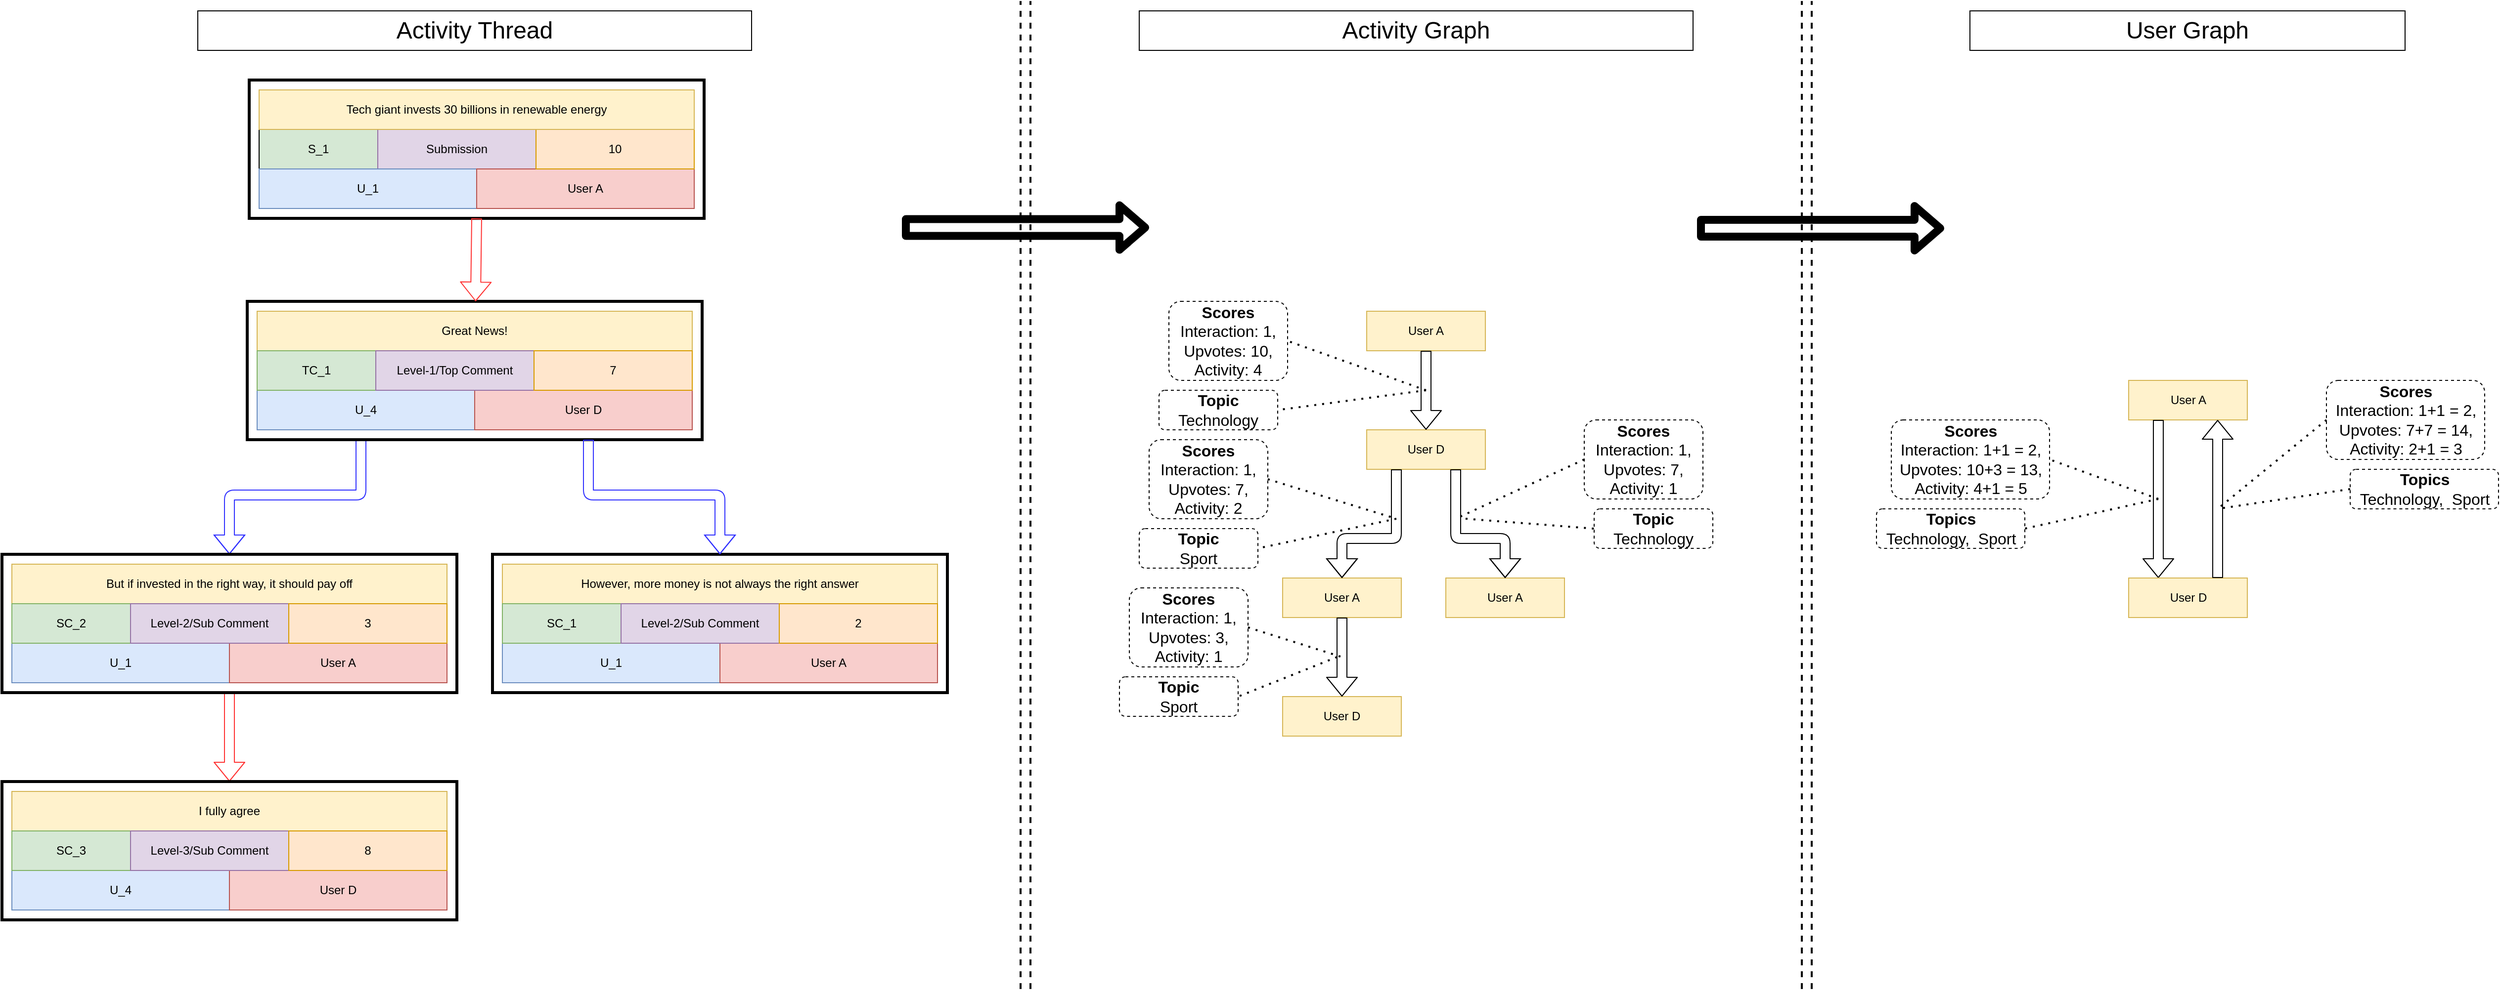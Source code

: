 <mxfile version="14.7.7" type="device"><diagram id="9l3Z3aAN3kbep0ERI9sr" name="Page-1"><mxGraphModel dx="4498" dy="2997" grid="1" gridSize="10" guides="1" tooltips="1" connect="1" arrows="1" fold="1" page="1" pageScale="1" pageWidth="827" pageHeight="1169" math="0" shadow="0"><root><mxCell id="0"/><mxCell id="1" parent="0"/><mxCell id="70kOcp-wd7_in5km3N6--30" value="" style="endArrow=none;dashed=1;html=1;strokeWidth=2;" parent="1" edge="1"><mxGeometry width="50" height="50" relative="1" as="geometry"><mxPoint x="-520" y="1000" as="sourcePoint"/><mxPoint x="-520" as="targetPoint"/></mxGeometry></mxCell><mxCell id="70kOcp-wd7_in5km3N6--31" value="" style="endArrow=none;dashed=1;html=1;strokeWidth=2;" parent="1" edge="1"><mxGeometry width="50" height="50" relative="1" as="geometry"><mxPoint x="-510" y="1000" as="sourcePoint"/><mxPoint x="-510" as="targetPoint"/></mxGeometry></mxCell><mxCell id="70kOcp-wd7_in5km3N6--44" value="" style="shape=flexArrow;endArrow=classic;html=1;strokeWidth=8;" parent="1" edge="1"><mxGeometry width="50" height="50" relative="1" as="geometry"><mxPoint x="-640" y="229.29" as="sourcePoint"/><mxPoint x="-390" y="229.29" as="targetPoint"/></mxGeometry></mxCell><mxCell id="70kOcp-wd7_in5km3N6--67" value="" style="endArrow=none;dashed=1;html=1;strokeWidth=2;" parent="1" edge="1"><mxGeometry width="50" height="50" relative="1" as="geometry"><mxPoint x="270" y="1000" as="sourcePoint"/><mxPoint x="270" as="targetPoint"/></mxGeometry></mxCell><mxCell id="70kOcp-wd7_in5km3N6--68" value="" style="endArrow=none;dashed=1;html=1;strokeWidth=2;" parent="1" edge="1"><mxGeometry width="50" height="50" relative="1" as="geometry"><mxPoint x="280" y="1000" as="sourcePoint"/><mxPoint x="280" as="targetPoint"/></mxGeometry></mxCell><mxCell id="70kOcp-wd7_in5km3N6--69" value="" style="shape=flexArrow;endArrow=classic;html=1;strokeWidth=8;" parent="1" edge="1"><mxGeometry width="50" height="50" relative="1" as="geometry"><mxPoint x="164" y="230" as="sourcePoint"/><mxPoint x="414" y="230" as="targetPoint"/></mxGeometry></mxCell><mxCell id="70kOcp-wd7_in5km3N6--87" value="S_1" style="rounded=0;whiteSpace=wrap;html=1;fillColor=#d5e8d4;labelBorderColor=none;" parent="1" vertex="1"><mxGeometry x="-1290" y="130" width="120" height="40" as="geometry"/></mxCell><mxCell id="70kOcp-wd7_in5km3N6--88" value="Submission" style="rounded=0;whiteSpace=wrap;html=1;strokeColor=#9673a6;fillColor=#e1d5e7;labelBorderColor=none;" parent="1" vertex="1"><mxGeometry x="-1170" y="130" width="160" height="40" as="geometry"/></mxCell><mxCell id="70kOcp-wd7_in5km3N6--89" value="U_1" style="rounded=0;whiteSpace=wrap;html=1;strokeColor=#6c8ebf;fillColor=#dae8fc;labelBorderColor=none;" parent="1" vertex="1"><mxGeometry x="-1290" y="170" width="220" height="40" as="geometry"/></mxCell><mxCell id="70kOcp-wd7_in5km3N6--90" value="User A" style="rounded=0;whiteSpace=wrap;html=1;strokeColor=#b85450;fillColor=#f8cecc;labelBorderColor=none;" parent="1" vertex="1"><mxGeometry x="-1070" y="170" width="220" height="40" as="geometry"/></mxCell><mxCell id="70kOcp-wd7_in5km3N6--91" value="Great News!" style="rounded=0;whiteSpace=wrap;html=1;fillColor=#fff2cc;strokeColor=#d6b656;" parent="1" vertex="1"><mxGeometry x="-1292" y="314" width="440" height="40" as="geometry"/></mxCell><mxCell id="70kOcp-wd7_in5km3N6--92" value="U_4" style="rounded=0;whiteSpace=wrap;html=1;strokeColor=#6c8ebf;fillColor=#dae8fc;" parent="1" vertex="1"><mxGeometry x="-1292" y="394" width="220" height="40" as="geometry"/></mxCell><mxCell id="70kOcp-wd7_in5km3N6--93" value="User D" style="rounded=0;whiteSpace=wrap;html=1;strokeColor=#b85450;fillColor=#f8cecc;" parent="1" vertex="1"><mxGeometry x="-1072" y="394" width="220" height="40" as="geometry"/></mxCell><mxCell id="70kOcp-wd7_in5km3N6--94" value="However, more money is not always the right answer" style="rounded=0;whiteSpace=wrap;html=1;fillColor=#fff2cc;strokeColor=#d6b656;" parent="1" vertex="1"><mxGeometry x="-1044" y="570" width="440" height="40" as="geometry"/></mxCell><mxCell id="70kOcp-wd7_in5km3N6--95" value="U_1" style="rounded=0;whiteSpace=wrap;html=1;strokeColor=#6c8ebf;fillColor=#dae8fc;" parent="1" vertex="1"><mxGeometry x="-1044" y="650" width="220" height="40" as="geometry"/></mxCell><mxCell id="70kOcp-wd7_in5km3N6--96" value="User A" style="rounded=0;whiteSpace=wrap;html=1;strokeColor=#b85450;fillColor=#f8cecc;" parent="1" vertex="1"><mxGeometry x="-824" y="650" width="220" height="40" as="geometry"/></mxCell><mxCell id="70kOcp-wd7_in5km3N6--97" value="But if invested in the right way, it should pay off" style="rounded=0;whiteSpace=wrap;html=1;fillColor=#fff2cc;strokeColor=#d6b656;" parent="1" vertex="1"><mxGeometry x="-1540" y="570" width="440" height="40" as="geometry"/></mxCell><mxCell id="70kOcp-wd7_in5km3N6--98" value="U_1" style="rounded=0;whiteSpace=wrap;html=1;strokeColor=#6c8ebf;fillColor=#dae8fc;" parent="1" vertex="1"><mxGeometry x="-1540" y="650" width="220" height="40" as="geometry"/></mxCell><mxCell id="70kOcp-wd7_in5km3N6--99" value="User A" style="rounded=0;whiteSpace=wrap;html=1;strokeColor=#b85450;fillColor=#f8cecc;" parent="1" vertex="1"><mxGeometry x="-1320" y="650" width="220" height="40" as="geometry"/></mxCell><mxCell id="70kOcp-wd7_in5km3N6--100" value="I fully agree" style="rounded=0;whiteSpace=wrap;html=1;fillColor=#fff2cc;strokeColor=#d6b656;" parent="1" vertex="1"><mxGeometry x="-1540" y="800" width="440" height="40" as="geometry"/></mxCell><mxCell id="70kOcp-wd7_in5km3N6--101" value="U_4" style="rounded=0;whiteSpace=wrap;html=1;strokeColor=#6c8ebf;fillColor=#dae8fc;" parent="1" vertex="1"><mxGeometry x="-1540" y="880" width="220" height="40" as="geometry"/></mxCell><mxCell id="70kOcp-wd7_in5km3N6--102" value="User D" style="rounded=0;whiteSpace=wrap;html=1;strokeColor=#b85450;fillColor=#f8cecc;" parent="1" vertex="1"><mxGeometry x="-1320" y="880" width="220" height="40" as="geometry"/></mxCell><mxCell id="70kOcp-wd7_in5km3N6--103" value="10" style="rounded=0;whiteSpace=wrap;html=1;strokeColor=#d79b00;fillColor=#ffe6cc;labelBorderColor=none;" parent="1" vertex="1"><mxGeometry x="-1010" y="130" width="160" height="40" as="geometry"/></mxCell><mxCell id="70kOcp-wd7_in5km3N6--104" value="SC_1" style="rounded=0;whiteSpace=wrap;html=1;strokeColor=#82b366;fillColor=#d5e8d4;" parent="1" vertex="1"><mxGeometry x="-1044" y="610" width="120" height="40" as="geometry"/></mxCell><mxCell id="70kOcp-wd7_in5km3N6--105" value="Level-2/Sub Comment" style="rounded=0;whiteSpace=wrap;html=1;strokeColor=#9673a6;fillColor=#e1d5e7;" parent="1" vertex="1"><mxGeometry x="-924" y="610" width="160" height="40" as="geometry"/></mxCell><mxCell id="70kOcp-wd7_in5km3N6--106" value="2" style="rounded=0;whiteSpace=wrap;html=1;strokeColor=#d79b00;fillColor=#ffe6cc;" parent="1" vertex="1"><mxGeometry x="-764" y="610" width="160" height="40" as="geometry"/></mxCell><mxCell id="70kOcp-wd7_in5km3N6--107" value="SC_2" style="rounded=0;whiteSpace=wrap;html=1;strokeColor=#82b366;fillColor=#d5e8d4;" parent="1" vertex="1"><mxGeometry x="-1540" y="610" width="120" height="40" as="geometry"/></mxCell><mxCell id="70kOcp-wd7_in5km3N6--108" value="Level-2/Sub Comment" style="rounded=0;whiteSpace=wrap;html=1;strokeColor=#9673a6;fillColor=#e1d5e7;" parent="1" vertex="1"><mxGeometry x="-1420" y="610" width="160" height="40" as="geometry"/></mxCell><mxCell id="70kOcp-wd7_in5km3N6--109" value="3" style="rounded=0;whiteSpace=wrap;html=1;strokeColor=#d79b00;fillColor=#ffe6cc;" parent="1" vertex="1"><mxGeometry x="-1260" y="610" width="160" height="40" as="geometry"/></mxCell><mxCell id="70kOcp-wd7_in5km3N6--110" value="TC_1" style="rounded=0;whiteSpace=wrap;html=1;strokeColor=#82b366;fillColor=#d5e8d4;" parent="1" vertex="1"><mxGeometry x="-1292" y="354" width="120" height="40" as="geometry"/></mxCell><mxCell id="70kOcp-wd7_in5km3N6--111" value="Level-1/Top Comment" style="rounded=0;whiteSpace=wrap;html=1;strokeColor=#9673a6;fillColor=#e1d5e7;" parent="1" vertex="1"><mxGeometry x="-1172" y="354" width="160" height="40" as="geometry"/></mxCell><mxCell id="70kOcp-wd7_in5km3N6--112" value="7" style="rounded=0;whiteSpace=wrap;html=1;strokeColor=#d79b00;fillColor=#ffe6cc;" parent="1" vertex="1"><mxGeometry x="-1012" y="354" width="160" height="40" as="geometry"/></mxCell><mxCell id="70kOcp-wd7_in5km3N6--113" value="SC_3" style="rounded=0;whiteSpace=wrap;html=1;strokeColor=#82b366;fillColor=#d5e8d4;" parent="1" vertex="1"><mxGeometry x="-1540" y="840" width="120" height="40" as="geometry"/></mxCell><mxCell id="70kOcp-wd7_in5km3N6--114" value="&lt;span&gt;Level-3/Sub Comment&lt;/span&gt;" style="rounded=0;whiteSpace=wrap;html=1;strokeColor=#9673a6;fillColor=#e1d5e7;" parent="1" vertex="1"><mxGeometry x="-1420" y="840" width="160" height="40" as="geometry"/></mxCell><mxCell id="70kOcp-wd7_in5km3N6--115" value="8" style="rounded=0;whiteSpace=wrap;html=1;strokeColor=#d79b00;fillColor=#ffe6cc;" parent="1" vertex="1"><mxGeometry x="-1260" y="840" width="160" height="40" as="geometry"/></mxCell><mxCell id="70kOcp-wd7_in5km3N6--116" value="&lt;font style=&quot;font-size: 24px&quot;&gt;Activity Thread&lt;/font&gt;" style="text;html=1;fillColor=none;align=center;verticalAlign=middle;whiteSpace=wrap;rounded=0;strokeColor=#000000;" parent="1" vertex="1"><mxGeometry x="-1352" y="10" width="560" height="40" as="geometry"/></mxCell><mxCell id="70kOcp-wd7_in5km3N6--117" value="" style="shape=flexArrow;endArrow=classic;html=1;exitX=0.5;exitY=1;exitDx=0;exitDy=0;entryX=0.5;entryY=0;entryDx=0;entryDy=0;strokeColor=#FF3333;" parent="1" source="70kOcp-wd7_in5km3N6--122" target="70kOcp-wd7_in5km3N6--123" edge="1"><mxGeometry width="50" height="50" relative="1" as="geometry"><mxPoint x="-1300" y="740" as="sourcePoint"/><mxPoint x="-1260" y="760" as="targetPoint"/></mxGeometry></mxCell><mxCell id="70kOcp-wd7_in5km3N6--118" value="" style="shape=flexArrow;endArrow=classic;html=1;entryX=0.5;entryY=0;entryDx=0;entryDy=0;exitX=0.25;exitY=1;exitDx=0;exitDy=0;strokeColor=#3333FF;" parent="1" source="70kOcp-wd7_in5km3N6--121" target="70kOcp-wd7_in5km3N6--122" edge="1"><mxGeometry width="50" height="50" relative="1" as="geometry"><mxPoint x="-1130" y="460" as="sourcePoint"/><mxPoint x="-1200" y="470" as="targetPoint"/><Array as="points"><mxPoint x="-1187" y="500"/><mxPoint x="-1320" y="500"/></Array></mxGeometry></mxCell><mxCell id="70kOcp-wd7_in5km3N6--119" value="" style="text;html=1;fillColor=none;align=center;verticalAlign=bottom;rounded=0;sketch=0;fontColor=#143642;strokeWidth=3;textDirection=ltr;labelPosition=center;verticalLabelPosition=top;whiteSpace=wrap;strokeColor=#000000;" parent="1" vertex="1"><mxGeometry x="-1300" y="80" width="460" height="140" as="geometry"/></mxCell><mxCell id="70kOcp-wd7_in5km3N6--120" value="" style="text;html=1;fillColor=none;align=center;verticalAlign=bottom;whiteSpace=wrap;rounded=0;sketch=0;fontColor=#143642;strokeColor=#000000;strokeWidth=3;textDirection=ltr;labelPosition=center;verticalLabelPosition=top;" parent="1" vertex="1"><mxGeometry x="-1054" y="560" width="460" height="140" as="geometry"/></mxCell><mxCell id="70kOcp-wd7_in5km3N6--121" value="" style="text;html=1;fillColor=none;align=center;verticalAlign=bottom;whiteSpace=wrap;rounded=0;sketch=0;fontColor=#143642;strokeColor=#000000;strokeWidth=3;textDirection=ltr;labelPosition=center;verticalLabelPosition=top;" parent="1" vertex="1"><mxGeometry x="-1302" y="304" width="460" height="140" as="geometry"/></mxCell><mxCell id="70kOcp-wd7_in5km3N6--122" value="" style="text;html=1;fillColor=none;align=center;verticalAlign=bottom;whiteSpace=wrap;rounded=0;sketch=0;fontColor=#143642;strokeColor=#000000;strokeWidth=3;textDirection=ltr;labelPosition=center;verticalLabelPosition=top;" parent="1" vertex="1"><mxGeometry x="-1550" y="560" width="460" height="140" as="geometry"/></mxCell><mxCell id="70kOcp-wd7_in5km3N6--123" value="" style="text;html=1;fillColor=none;align=center;verticalAlign=bottom;whiteSpace=wrap;rounded=0;sketch=0;fontColor=#143642;strokeColor=#000000;strokeWidth=3;textDirection=ltr;labelPosition=center;verticalLabelPosition=top;" parent="1" vertex="1"><mxGeometry x="-1550" y="790" width="460" height="140" as="geometry"/></mxCell><mxCell id="70kOcp-wd7_in5km3N6--124" value="Tech giant invests 30 billions in renewable energy" style="rounded=0;whiteSpace=wrap;html=1;fillColor=#fff2cc;strokeColor=#d6b656;" parent="1" vertex="1"><mxGeometry x="-1290" y="90" width="440" height="40" as="geometry"/></mxCell><mxCell id="70kOcp-wd7_in5km3N6--125" value="" style="shape=flexArrow;endArrow=classic;html=1;exitX=0.5;exitY=1;exitDx=0;exitDy=0;strokeColor=#FF3333;" parent="1" source="70kOcp-wd7_in5km3N6--119" target="70kOcp-wd7_in5km3N6--121" edge="1"><mxGeometry width="50" height="50" relative="1" as="geometry"><mxPoint x="-1062" y="450.0" as="sourcePoint"/><mxPoint x="-1300" y="500.0" as="targetPoint"/></mxGeometry></mxCell><mxCell id="70kOcp-wd7_in5km3N6--126" value="" style="shape=flexArrow;endArrow=classic;html=1;exitX=0.75;exitY=1;exitDx=0;exitDy=0;entryX=0.5;entryY=0;entryDx=0;entryDy=0;strokeColor=#3333FF;" parent="1" source="70kOcp-wd7_in5km3N6--121" target="70kOcp-wd7_in5km3N6--120" edge="1"><mxGeometry width="50" height="50" relative="1" as="geometry"><mxPoint x="-1020" y="440" as="sourcePoint"/><mxPoint x="-730" y="460" as="targetPoint"/><Array as="points"><mxPoint x="-957" y="500"/><mxPoint x="-824" y="500"/></Array></mxGeometry></mxCell><mxCell id="70kOcp-wd7_in5km3N6--136" value="&lt;font style=&quot;font-size: 24px&quot;&gt;Activity Graph&lt;/font&gt;" style="text;html=1;fillColor=none;align=center;verticalAlign=middle;whiteSpace=wrap;rounded=0;strokeColor=#000000;" parent="1" vertex="1"><mxGeometry x="-400" y="10" width="560" height="40" as="geometry"/></mxCell><mxCell id="70kOcp-wd7_in5km3N6--147" value="&lt;font style=&quot;font-size: 24px&quot;&gt;User Graph&lt;/font&gt;" style="text;html=1;fillColor=none;align=center;verticalAlign=middle;whiteSpace=wrap;rounded=0;strokeColor=#000000;" parent="1" vertex="1"><mxGeometry x="440" y="10" width="440" height="40" as="geometry"/></mxCell><mxCell id="knxnZ2RMULcugwF7dXz8-1" value="User A" style="rounded=0;whiteSpace=wrap;html=1;fillColor=#fff2cc;strokeColor=#d6b656;" vertex="1" parent="1"><mxGeometry x="-170" y="314" width="120" height="40" as="geometry"/></mxCell><mxCell id="knxnZ2RMULcugwF7dXz8-2" value="User D" style="rounded=0;whiteSpace=wrap;html=1;fillColor=#fff2cc;strokeColor=#d6b656;" vertex="1" parent="1"><mxGeometry x="-170" y="434" width="120" height="40" as="geometry"/></mxCell><mxCell id="knxnZ2RMULcugwF7dXz8-3" value="User A" style="rounded=0;whiteSpace=wrap;html=1;fillColor=#fff2cc;strokeColor=#d6b656;" vertex="1" parent="1"><mxGeometry x="-90" y="584" width="120" height="40" as="geometry"/></mxCell><mxCell id="knxnZ2RMULcugwF7dXz8-4" value="User A" style="rounded=0;whiteSpace=wrap;html=1;fillColor=#fff2cc;strokeColor=#d6b656;" vertex="1" parent="1"><mxGeometry x="-255" y="584" width="120" height="40" as="geometry"/></mxCell><mxCell id="knxnZ2RMULcugwF7dXz8-5" value="User D" style="rounded=0;whiteSpace=wrap;html=1;fillColor=#fff2cc;strokeColor=#d6b656;" vertex="1" parent="1"><mxGeometry x="-255" y="704" width="120" height="40" as="geometry"/></mxCell><mxCell id="knxnZ2RMULcugwF7dXz8-6" value="" style="shape=flexArrow;endArrow=classic;html=1;exitX=0.5;exitY=1;exitDx=0;exitDy=0;entryX=0.5;entryY=0;entryDx=0;entryDy=0;" edge="1" parent="1" source="knxnZ2RMULcugwF7dXz8-1" target="knxnZ2RMULcugwF7dXz8-2"><mxGeometry width="50" height="50" relative="1" as="geometry"><mxPoint x="-110" y="364" as="sourcePoint"/><mxPoint x="-60" y="404" as="targetPoint"/></mxGeometry></mxCell><mxCell id="knxnZ2RMULcugwF7dXz8-7" value="" style="shape=flexArrow;endArrow=classic;html=1;exitX=0.25;exitY=1;exitDx=0;exitDy=0;entryX=0.5;entryY=0;entryDx=0;entryDy=0;" edge="1" parent="1" source="knxnZ2RMULcugwF7dXz8-2" target="knxnZ2RMULcugwF7dXz8-4"><mxGeometry width="50" height="50" relative="1" as="geometry"><mxPoint x="-100" y="374" as="sourcePoint"/><mxPoint x="-220" y="594" as="targetPoint"/><Array as="points"><mxPoint x="-140" y="544"/><mxPoint x="-195" y="544"/></Array></mxGeometry></mxCell><mxCell id="knxnZ2RMULcugwF7dXz8-8" value="" style="shape=flexArrow;endArrow=classic;html=1;exitX=0.75;exitY=1;exitDx=0;exitDy=0;entryX=0.5;entryY=0;entryDx=0;entryDy=0;" edge="1" parent="1" source="knxnZ2RMULcugwF7dXz8-2" target="knxnZ2RMULcugwF7dXz8-3"><mxGeometry width="50" height="50" relative="1" as="geometry"><mxPoint x="-80" y="524" as="sourcePoint"/><mxPoint x="50" y="604" as="targetPoint"/><Array as="points"><mxPoint x="-80" y="544"/><mxPoint x="-30" y="544"/></Array></mxGeometry></mxCell><mxCell id="knxnZ2RMULcugwF7dXz8-9" value="" style="shape=flexArrow;endArrow=classic;html=1;exitX=0.5;exitY=1;exitDx=0;exitDy=0;entryX=0.5;entryY=0;entryDx=0;entryDy=0;" edge="1" parent="1" source="knxnZ2RMULcugwF7dXz8-4" target="knxnZ2RMULcugwF7dXz8-5"><mxGeometry width="50" height="50" relative="1" as="geometry"><mxPoint x="-270" y="684" as="sourcePoint"/><mxPoint x="-230" y="694" as="targetPoint"/></mxGeometry></mxCell><mxCell id="knxnZ2RMULcugwF7dXz8-10" value="" style="endArrow=none;dashed=1;html=1;dashPattern=1 3;strokeWidth=2;entryX=1;entryY=0.5;entryDx=0;entryDy=0;" edge="1" parent="1" target="knxnZ2RMULcugwF7dXz8-11"><mxGeometry width="50" height="50" relative="1" as="geometry"><mxPoint x="-110" y="394" as="sourcePoint"/><mxPoint x="10" y="404" as="targetPoint"/></mxGeometry></mxCell><mxCell id="knxnZ2RMULcugwF7dXz8-11" value="&lt;b style=&quot;font-size: 16px;&quot;&gt;Scores&lt;/b&gt;&lt;br style=&quot;font-size: 16px;&quot;&gt;Interaction: 1,&lt;br style=&quot;font-size: 16px;&quot;&gt;Upvotes: 10,&lt;br style=&quot;font-size: 16px;&quot;&gt;Activity: 4" style="rounded=1;whiteSpace=wrap;html=1;dashed=1;fontSize=16;" vertex="1" parent="1"><mxGeometry x="-370" y="304" width="120" height="80" as="geometry"/></mxCell><mxCell id="knxnZ2RMULcugwF7dXz8-12" value="&lt;b style=&quot;font-size: 16px;&quot;&gt;Scores&lt;br style=&quot;font-size: 16px;&quot;&gt;&lt;/b&gt;Interaction: 1,&lt;br style=&quot;font-size: 16px;&quot;&gt;Upvotes: 7,&lt;br style=&quot;font-size: 16px;&quot;&gt;Activity: 2" style="rounded=1;whiteSpace=wrap;html=1;dashed=1;fontSize=16;" vertex="1" parent="1"><mxGeometry x="-390" y="444" width="120" height="80" as="geometry"/></mxCell><mxCell id="knxnZ2RMULcugwF7dXz8-13" value="" style="endArrow=none;dashed=1;html=1;dashPattern=1 3;strokeWidth=2;exitX=1;exitY=0.5;exitDx=0;exitDy=0;" edge="1" parent="1" source="knxnZ2RMULcugwF7dXz8-12"><mxGeometry width="50" height="50" relative="1" as="geometry"><mxPoint x="180" y="494" as="sourcePoint"/><mxPoint x="-140" y="524" as="targetPoint"/></mxGeometry></mxCell><mxCell id="knxnZ2RMULcugwF7dXz8-14" value="&lt;b style=&quot;font-size: 16px;&quot;&gt;Scores&lt;br style=&quot;font-size: 16px;&quot;&gt;&lt;/b&gt;Interaction: 1,&lt;br style=&quot;font-size: 16px;&quot;&gt;Upvotes: 3,&lt;br style=&quot;font-size: 16px;&quot;&gt;Activity: 1" style="rounded=1;whiteSpace=wrap;html=1;dashed=1;fontSize=16;" vertex="1" parent="1"><mxGeometry x="-410" y="594" width="120" height="80" as="geometry"/></mxCell><mxCell id="knxnZ2RMULcugwF7dXz8-15" value="" style="endArrow=none;dashed=1;html=1;dashPattern=1 3;strokeWidth=2;exitX=1;exitY=0.5;exitDx=0;exitDy=0;" edge="1" parent="1" source="knxnZ2RMULcugwF7dXz8-14"><mxGeometry width="50" height="50" relative="1" as="geometry"><mxPoint x="-260" y="644" as="sourcePoint"/><mxPoint x="-195" y="664" as="targetPoint"/></mxGeometry></mxCell><mxCell id="knxnZ2RMULcugwF7dXz8-16" value="&lt;b style=&quot;font-size: 16px;&quot;&gt;Scores&lt;br style=&quot;font-size: 16px;&quot;&gt;&lt;/b&gt;Interaction: 1,&lt;br style=&quot;font-size: 16px;&quot;&gt;Upvotes: 7,&lt;br style=&quot;font-size: 16px;&quot;&gt;Activity: 1" style="rounded=1;whiteSpace=wrap;html=1;dashed=1;fontSize=16;" vertex="1" parent="1"><mxGeometry x="50" y="424" width="120" height="80" as="geometry"/></mxCell><mxCell id="knxnZ2RMULcugwF7dXz8-17" value="" style="endArrow=none;dashed=1;html=1;dashPattern=1 3;strokeWidth=2;exitX=0;exitY=0.5;exitDx=0;exitDy=0;" edge="1" parent="1" source="knxnZ2RMULcugwF7dXz8-16"><mxGeometry width="50" height="50" relative="1" as="geometry"><mxPoint x="-260" y="504" as="sourcePoint"/><mxPoint x="-80" y="524" as="targetPoint"/></mxGeometry></mxCell><mxCell id="knxnZ2RMULcugwF7dXz8-18" value="&lt;b style=&quot;font-size: 16px;&quot;&gt;Topic&lt;/b&gt;&lt;br style=&quot;font-size: 16px;&quot;&gt;Technology" style="rounded=1;whiteSpace=wrap;html=1;dashed=1;fontSize=16;" vertex="1" parent="1"><mxGeometry x="-380" y="394" width="120" height="40" as="geometry"/></mxCell><mxCell id="knxnZ2RMULcugwF7dXz8-19" value="" style="endArrow=none;dashed=1;html=1;dashPattern=1 3;strokeWidth=2;entryX=1;entryY=0.5;entryDx=0;entryDy=0;" edge="1" parent="1" target="knxnZ2RMULcugwF7dXz8-18"><mxGeometry width="50" height="50" relative="1" as="geometry"><mxPoint x="-110" y="394" as="sourcePoint"/><mxPoint x="-240" y="364" as="targetPoint"/></mxGeometry></mxCell><mxCell id="knxnZ2RMULcugwF7dXz8-20" value="&lt;b style=&quot;font-size: 16px;&quot;&gt;Topic&lt;/b&gt;&lt;br style=&quot;font-size: 16px;&quot;&gt;Technology" style="rounded=1;whiteSpace=wrap;html=1;dashed=1;fontSize=16;" vertex="1" parent="1"><mxGeometry x="60" y="514" width="120" height="40" as="geometry"/></mxCell><mxCell id="knxnZ2RMULcugwF7dXz8-21" value="" style="endArrow=none;dashed=1;html=1;dashPattern=1 3;strokeWidth=2;entryX=0;entryY=0.5;entryDx=0;entryDy=0;" edge="1" parent="1" target="knxnZ2RMULcugwF7dXz8-20"><mxGeometry width="50" height="50" relative="1" as="geometry"><mxPoint x="-70" y="524" as="sourcePoint"/><mxPoint x="70" y="774" as="targetPoint"/></mxGeometry></mxCell><mxCell id="knxnZ2RMULcugwF7dXz8-22" value="&lt;b style=&quot;font-size: 16px&quot;&gt;Topic&lt;/b&gt;&lt;br style=&quot;font-size: 16px&quot;&gt;Sport" style="rounded=1;whiteSpace=wrap;html=1;dashed=1;fontSize=16;" vertex="1" parent="1"><mxGeometry x="-420" y="684" width="120" height="40" as="geometry"/></mxCell><mxCell id="knxnZ2RMULcugwF7dXz8-23" value="" style="endArrow=none;dashed=1;html=1;dashPattern=1 3;strokeWidth=2;entryX=1;entryY=0.5;entryDx=0;entryDy=0;" edge="1" parent="1" target="knxnZ2RMULcugwF7dXz8-22"><mxGeometry width="50" height="50" relative="1" as="geometry"><mxPoint x="-200" y="664" as="sourcePoint"/><mxPoint x="-151" y="754" as="targetPoint"/></mxGeometry></mxCell><mxCell id="knxnZ2RMULcugwF7dXz8-24" value="&lt;b style=&quot;font-size: 16px&quot;&gt;Topic&lt;/b&gt;&lt;br style=&quot;font-size: 16px&quot;&gt;Sport" style="rounded=1;whiteSpace=wrap;html=1;dashed=1;fontSize=16;" vertex="1" parent="1"><mxGeometry x="-400" y="534" width="120" height="40" as="geometry"/></mxCell><mxCell id="knxnZ2RMULcugwF7dXz8-25" value="" style="endArrow=none;dashed=1;html=1;dashPattern=1 3;strokeWidth=2;entryX=1;entryY=0.5;entryDx=0;entryDy=0;" edge="1" parent="1" target="knxnZ2RMULcugwF7dXz8-24"><mxGeometry width="50" height="50" relative="1" as="geometry"><mxPoint x="-140" y="524" as="sourcePoint"/><mxPoint x="-380" y="854" as="targetPoint"/></mxGeometry></mxCell><mxCell id="knxnZ2RMULcugwF7dXz8-26" value="User A" style="rounded=0;whiteSpace=wrap;html=1;fillColor=#fff2cc;strokeColor=#d6b656;" vertex="1" parent="1"><mxGeometry x="600.5" y="384" width="120" height="40" as="geometry"/></mxCell><mxCell id="knxnZ2RMULcugwF7dXz8-27" value="" style="shape=flexArrow;endArrow=classic;html=1;entryX=0.25;entryY=0;entryDx=0;entryDy=0;" edge="1" parent="1" target="knxnZ2RMULcugwF7dXz8-28"><mxGeometry width="50" height="50" relative="1" as="geometry"><mxPoint x="630.5" y="424" as="sourcePoint"/><mxPoint x="610.5" y="674" as="targetPoint"/></mxGeometry></mxCell><mxCell id="knxnZ2RMULcugwF7dXz8-28" value="User D" style="rounded=0;whiteSpace=wrap;html=1;fillColor=#fff2cc;strokeColor=#d6b656;" vertex="1" parent="1"><mxGeometry x="600.5" y="584" width="120" height="40" as="geometry"/></mxCell><mxCell id="knxnZ2RMULcugwF7dXz8-29" value="" style="shape=flexArrow;endArrow=classic;html=1;exitX=0.75;exitY=0;exitDx=0;exitDy=0;entryX=0.75;entryY=1;entryDx=0;entryDy=0;" edge="1" parent="1" source="knxnZ2RMULcugwF7dXz8-28" target="knxnZ2RMULcugwF7dXz8-26"><mxGeometry width="50" height="50" relative="1" as="geometry"><mxPoint x="620.5" y="564" as="sourcePoint"/><mxPoint x="810.5" y="464" as="targetPoint"/></mxGeometry></mxCell><mxCell id="knxnZ2RMULcugwF7dXz8-30" value="" style="endArrow=none;dashed=1;html=1;dashPattern=1 3;strokeWidth=2;entryX=1;entryY=0.5;entryDx=0;entryDy=0;" edge="1" parent="1" target="knxnZ2RMULcugwF7dXz8-31"><mxGeometry width="50" height="50" relative="1" as="geometry"><mxPoint x="630.5" y="504" as="sourcePoint"/><mxPoint x="730.5" y="639" as="targetPoint"/></mxGeometry></mxCell><mxCell id="knxnZ2RMULcugwF7dXz8-31" value="&lt;b&gt;Scores&lt;/b&gt;&lt;br style=&quot;font-size: 16px&quot;&gt;Interaction: 1+1 = 2,&lt;br style=&quot;font-size: 16px&quot;&gt;Upvotes: 10+3 = 13,&lt;br style=&quot;font-size: 16px&quot;&gt;Activity: 4+1 = 5" style="rounded=1;whiteSpace=wrap;html=1;dashed=1;fontSize=16;" vertex="1" parent="1"><mxGeometry x="360.5" y="424" width="160" height="80" as="geometry"/></mxCell><mxCell id="knxnZ2RMULcugwF7dXz8-32" value="&lt;b&gt;Scores&lt;br style=&quot;font-size: 16px&quot;&gt;&lt;/b&gt;Interaction: 1+1 = 2,&lt;br style=&quot;font-size: 16px&quot;&gt;Upvotes: 7+7 = 14,&lt;br style=&quot;font-size: 16px&quot;&gt;Activity: 2+1 = 3" style="rounded=1;whiteSpace=wrap;html=1;dashed=1;fontSize=16;" vertex="1" parent="1"><mxGeometry x="800.5" y="384" width="160" height="80" as="geometry"/></mxCell><mxCell id="knxnZ2RMULcugwF7dXz8-33" value="" style="endArrow=none;dashed=1;html=1;dashPattern=1 3;strokeWidth=2;exitX=0;exitY=0.5;exitDx=0;exitDy=0;" edge="1" parent="1" source="knxnZ2RMULcugwF7dXz8-32"><mxGeometry width="50" height="50" relative="1" as="geometry"><mxPoint x="640.5" y="514" as="sourcePoint"/><mxPoint x="690.5" y="514" as="targetPoint"/></mxGeometry></mxCell><mxCell id="knxnZ2RMULcugwF7dXz8-34" value="&lt;b style=&quot;font-size: 16px&quot;&gt;Topics&lt;/b&gt;&lt;br style=&quot;font-size: 16px&quot;&gt;Technology,&amp;nbsp; Sport" style="rounded=1;whiteSpace=wrap;html=1;dashed=1;fontSize=16;" vertex="1" parent="1"><mxGeometry x="345.5" y="514" width="150" height="40" as="geometry"/></mxCell><mxCell id="knxnZ2RMULcugwF7dXz8-35" value="" style="endArrow=none;dashed=1;html=1;dashPattern=1 3;strokeWidth=2;entryX=1;entryY=0.5;entryDx=0;entryDy=0;" edge="1" parent="1" target="knxnZ2RMULcugwF7dXz8-34"><mxGeometry width="50" height="50" relative="1" as="geometry"><mxPoint x="630.5" y="504" as="sourcePoint"/><mxPoint x="410.5" y="794" as="targetPoint"/></mxGeometry></mxCell><mxCell id="knxnZ2RMULcugwF7dXz8-36" value="&lt;b style=&quot;font-size: 16px&quot;&gt;Topics&lt;/b&gt;&lt;br style=&quot;font-size: 16px&quot;&gt;Technology,&amp;nbsp; Sport" style="rounded=1;whiteSpace=wrap;html=1;dashed=1;fontSize=16;" vertex="1" parent="1"><mxGeometry x="824.5" y="474" width="150" height="40" as="geometry"/></mxCell><mxCell id="knxnZ2RMULcugwF7dXz8-37" value="" style="endArrow=none;dashed=1;html=1;dashPattern=1 3;strokeWidth=2;exitX=0;exitY=0.5;exitDx=0;exitDy=0;" edge="1" parent="1" source="knxnZ2RMULcugwF7dXz8-36"><mxGeometry width="50" height="50" relative="1" as="geometry"><mxPoint x="640.5" y="514" as="sourcePoint"/><mxPoint x="690.5" y="514" as="targetPoint"/></mxGeometry></mxCell></root></mxGraphModel></diagram></mxfile>